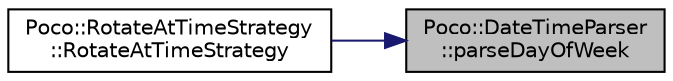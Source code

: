 digraph "Poco::DateTimeParser::parseDayOfWeek"
{
 // LATEX_PDF_SIZE
  edge [fontname="Helvetica",fontsize="10",labelfontname="Helvetica",labelfontsize="10"];
  node [fontname="Helvetica",fontsize="10",shape=record];
  rankdir="RL";
  Node1 [label="Poco::DateTimeParser\l::parseDayOfWeek",height=0.2,width=0.4,color="black", fillcolor="grey75", style="filled", fontcolor="black",tooltip=" "];
  Node1 -> Node2 [dir="back",color="midnightblue",fontsize="10",style="solid",fontname="Helvetica"];
  Node2 [label="Poco::RotateAtTimeStrategy\l::RotateAtTimeStrategy",height=0.2,width=0.4,color="black", fillcolor="white", style="filled",URL="$classPoco_1_1RotateAtTimeStrategy.html#a20e879d4900eec742149923338f4fe51",tooltip=" "];
}
